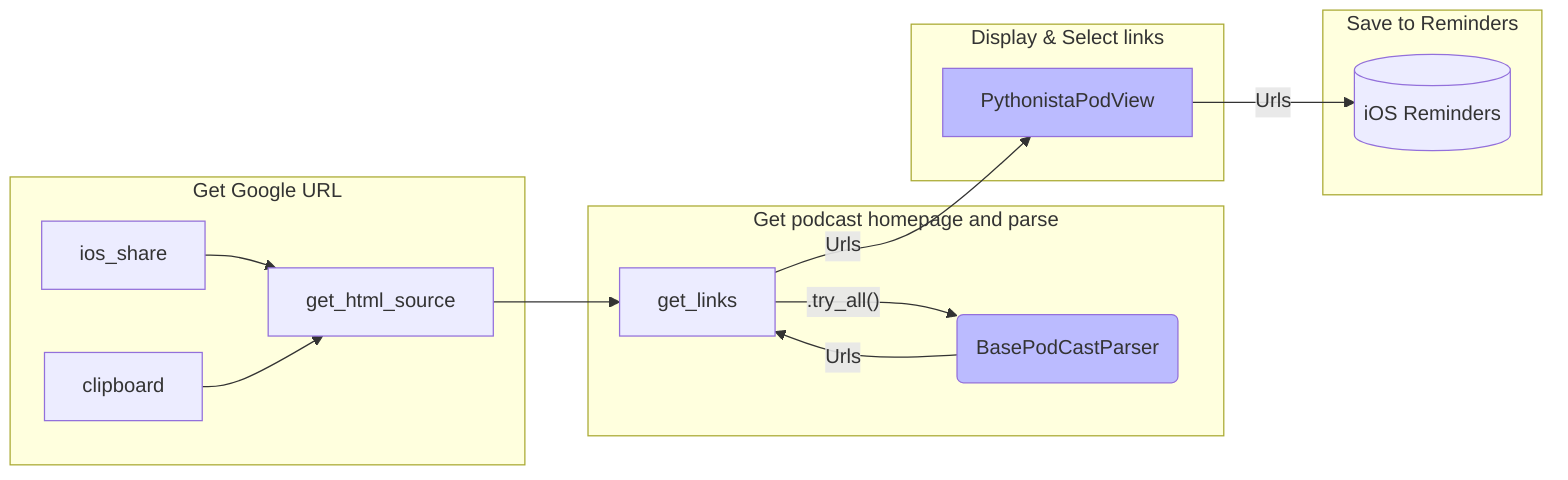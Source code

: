 flowchart LR
    subgraph get_url [Get Google URL]
        direction LR
        ios_share --> get_html_source
        clipboard --> get_html_source
    end
    
    subgraph process [Get podcast homepage and parse]
        get_html_source --> get_links
        get_links -- ".try_all()" --> PodCastParser(BasePodCastParser)
        PodCastParser --Urls--> get_links
        style PodCastParser fill:#bbf
    end

    subgraph select [Display & Select links]
        get_links -- Urls --> PythonistaPodView 
        style PythonistaPodView fill:#bbf    
    end

    subgraph save [Save to Reminders]
        PythonistaPodView -- Urls --> Reminders[(iOS Reminders)]
    end